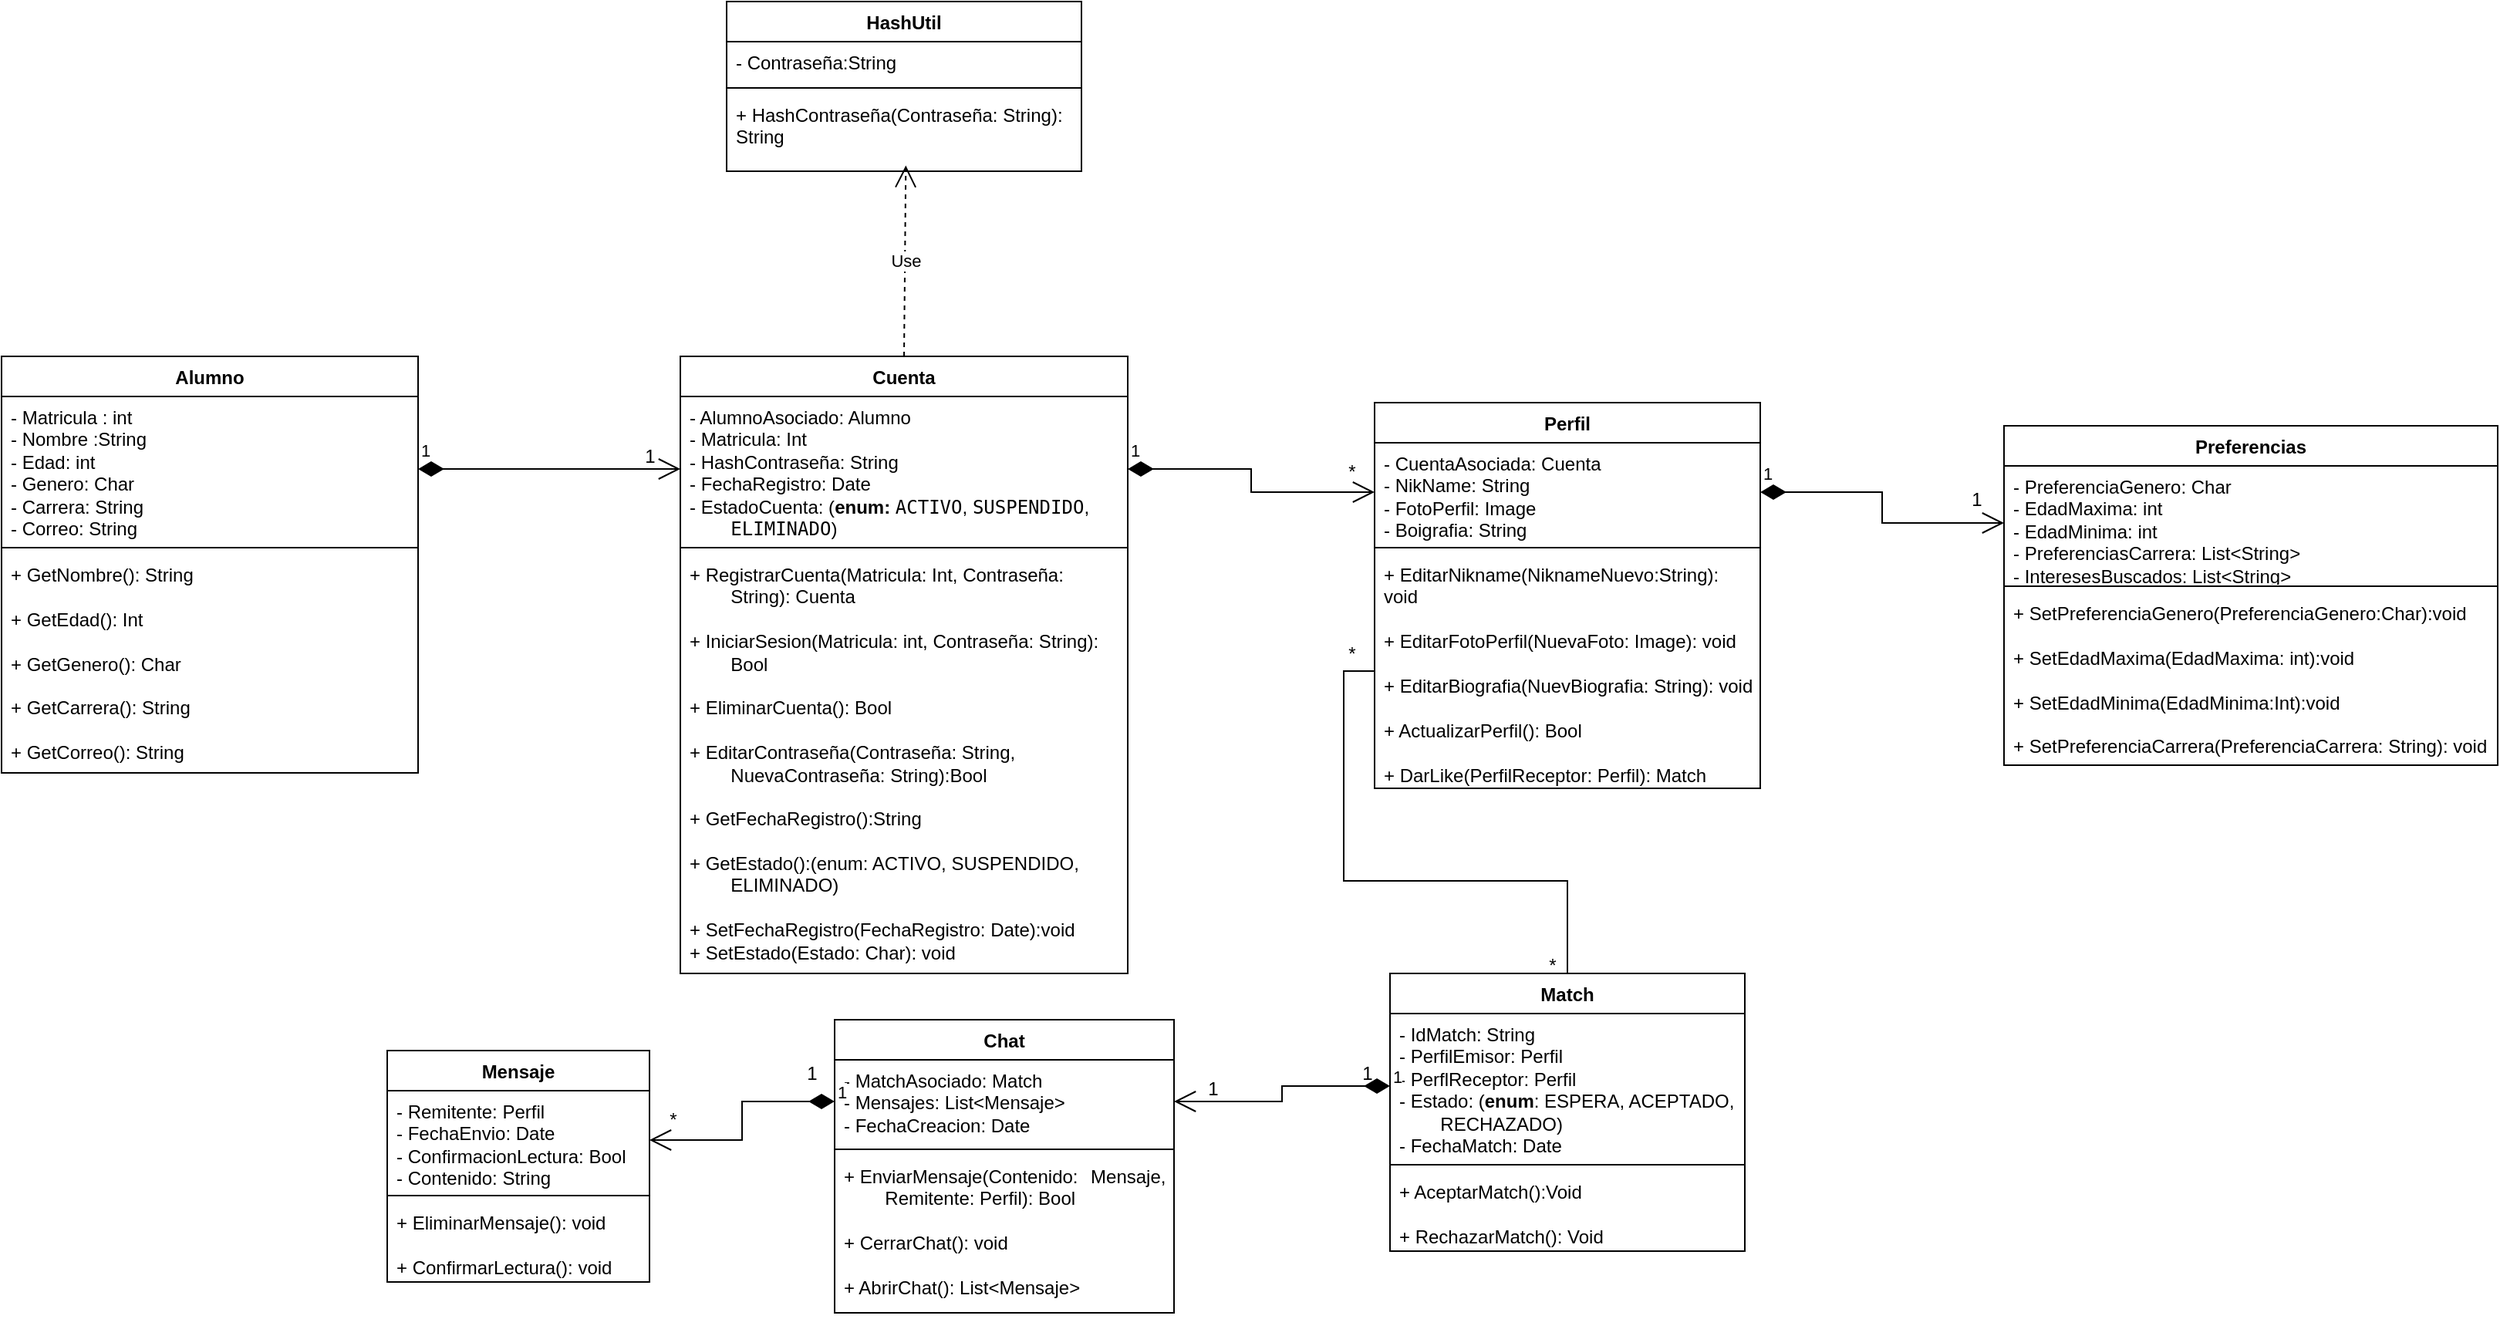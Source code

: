 <mxfile version="28.1.2">
  <diagram name="Página-1" id="-QQwby5ke-ya0EEzA_-J">
    <mxGraphModel dx="1744" dy="2227" grid="1" gridSize="10" guides="1" tooltips="1" connect="1" arrows="1" fold="1" page="1" pageScale="1" pageWidth="827" pageHeight="1169" math="0" shadow="0">
      <root>
        <mxCell id="0" />
        <mxCell id="1" parent="0" />
        <mxCell id="jJV-C2dV9Q7t_B13mXzP-5" value="Alumno" style="swimlane;fontStyle=1;align=center;verticalAlign=top;childLayout=stackLayout;horizontal=1;startSize=26;horizontalStack=0;resizeParent=1;resizeParentMax=0;resizeLast=0;collapsible=1;marginBottom=0;whiteSpace=wrap;html=1;" parent="1" vertex="1">
          <mxGeometry x="450" y="70" width="270" height="270" as="geometry" />
        </mxCell>
        <mxCell id="jJV-C2dV9Q7t_B13mXzP-6" value="- Matricula : int&lt;div&gt;- Nombre :String&lt;/div&gt;&lt;div&gt;- Edad: int&lt;/div&gt;&lt;div&gt;- Genero: Char&lt;/div&gt;&lt;div&gt;- Carrera: String&lt;/div&gt;&lt;div&gt;- Correo: String&lt;/div&gt;&lt;div&gt;&lt;br&gt;&lt;/div&gt;&lt;div&gt;&lt;br&gt;&lt;/div&gt;&lt;div&gt;&lt;br&gt;&lt;/div&gt;" style="text;strokeColor=none;fillColor=none;align=left;verticalAlign=top;spacingLeft=4;spacingRight=4;overflow=hidden;rotatable=0;points=[[0,0.5],[1,0.5]];portConstraint=eastwest;whiteSpace=wrap;html=1;" parent="jJV-C2dV9Q7t_B13mXzP-5" vertex="1">
          <mxGeometry y="26" width="270" height="94" as="geometry" />
        </mxCell>
        <mxCell id="jJV-C2dV9Q7t_B13mXzP-7" value="" style="line;strokeWidth=1;fillColor=none;align=left;verticalAlign=middle;spacingTop=-1;spacingLeft=3;spacingRight=3;rotatable=0;labelPosition=right;points=[];portConstraint=eastwest;strokeColor=inherit;" parent="jJV-C2dV9Q7t_B13mXzP-5" vertex="1">
          <mxGeometry y="120" width="270" height="8" as="geometry" />
        </mxCell>
        <mxCell id="jJV-C2dV9Q7t_B13mXzP-8" value="&lt;div&gt;+ GetNombre(): String&lt;/div&gt;&lt;div&gt;&lt;br&gt;&lt;/div&gt;&lt;div&gt;+ GetEdad(): Int&lt;/div&gt;&lt;div&gt;&lt;br&gt;&lt;/div&gt;&lt;div&gt;+ GetGenero(): Char&lt;/div&gt;&lt;div&gt;&lt;br&gt;&lt;/div&gt;&lt;div&gt;+ GetCarrera(): String&lt;/div&gt;&lt;div&gt;&lt;br&gt;&lt;/div&gt;&lt;div&gt;+ GetCorreo(): String&lt;/div&gt;" style="text;strokeColor=none;fillColor=none;align=left;verticalAlign=top;spacingLeft=4;spacingRight=4;overflow=hidden;rotatable=0;points=[[0,0.5],[1,0.5]];portConstraint=eastwest;whiteSpace=wrap;html=1;" parent="jJV-C2dV9Q7t_B13mXzP-5" vertex="1">
          <mxGeometry y="128" width="270" height="142" as="geometry" />
        </mxCell>
        <mxCell id="jJV-C2dV9Q7t_B13mXzP-13" value="Cuenta" style="swimlane;fontStyle=1;align=center;verticalAlign=top;childLayout=stackLayout;horizontal=1;startSize=26;horizontalStack=0;resizeParent=1;resizeParentMax=0;resizeLast=0;collapsible=1;marginBottom=0;whiteSpace=wrap;html=1;" parent="1" vertex="1">
          <mxGeometry x="890" y="70" width="290" height="400" as="geometry">
            <mxRectangle x="580" y="160" width="80" height="30" as="alternateBounds" />
          </mxGeometry>
        </mxCell>
        <mxCell id="jJV-C2dV9Q7t_B13mXzP-14" value="&lt;div&gt;- AlumnoAsociado: Alumno&lt;/div&gt;- Matricula: Int&lt;div&gt;- HashContraseña: String&lt;/div&gt;&lt;div&gt;- FechaRegistro: Date&lt;/div&gt;&lt;div&gt;- EstadoCuenta: (&lt;strong style=&quot;background-color: transparent; color: light-dark(rgb(0, 0, 0), rgb(255, 255, 255));&quot; data-end=&quot;769&quot; data-start=&quot;761&quot;&gt;enum:&amp;nbsp;&lt;/strong&gt;&lt;code style=&quot;background-color: transparent; color: light-dark(rgb(0, 0, 0), rgb(255, 255, 255));&quot; data-end=&quot;779&quot; data-start=&quot;771&quot;&gt;ACTIVO&lt;/code&gt;&lt;span style=&quot;background-color: transparent; color: light-dark(rgb(0, 0, 0), rgb(255, 255, 255));&quot;&gt;, &lt;/span&gt;&lt;code style=&quot;background-color: transparent; color: light-dark(rgb(0, 0, 0), rgb(255, 255, 255));&quot; data-end=&quot;793&quot; data-start=&quot;781&quot;&gt;SUSPENDIDO&lt;/code&gt;&lt;span style=&quot;background-color: transparent; color: light-dark(rgb(0, 0, 0), rgb(255, 255, 255));&quot;&gt;, &lt;span style=&quot;white-space: pre;&quot;&gt;&#x9;&lt;/span&gt;&lt;/span&gt;&lt;code style=&quot;background-color: transparent; color: light-dark(rgb(0, 0, 0), rgb(255, 255, 255));&quot; data-end=&quot;806&quot; data-start=&quot;795&quot;&gt;ELIMINADO&lt;/code&gt;&lt;span style=&quot;background-color: transparent; color: light-dark(rgb(0, 0, 0), rgb(255, 255, 255));&quot;&gt;)&lt;/span&gt;&lt;/div&gt;" style="text;strokeColor=none;fillColor=none;align=left;verticalAlign=top;spacingLeft=4;spacingRight=4;overflow=hidden;rotatable=0;points=[[0,0.5],[1,0.5]];portConstraint=eastwest;whiteSpace=wrap;html=1;" parent="jJV-C2dV9Q7t_B13mXzP-13" vertex="1">
          <mxGeometry y="26" width="290" height="94" as="geometry" />
        </mxCell>
        <mxCell id="jJV-C2dV9Q7t_B13mXzP-15" value="" style="line;strokeWidth=1;fillColor=none;align=left;verticalAlign=middle;spacingTop=-1;spacingLeft=3;spacingRight=3;rotatable=0;labelPosition=right;points=[];portConstraint=eastwest;strokeColor=inherit;" parent="jJV-C2dV9Q7t_B13mXzP-13" vertex="1">
          <mxGeometry y="120" width="290" height="8" as="geometry" />
        </mxCell>
        <mxCell id="jJV-C2dV9Q7t_B13mXzP-16" value="+ RegistrarCuenta(Matricula: Int, Contraseña: &lt;span style=&quot;white-space: pre;&quot;&gt;&#x9;&lt;/span&gt;String): Cuenta&lt;div&gt;&lt;br&gt;&lt;div&gt;+ IniciarSesion(Matricula: int, Contraseña: String): &lt;span style=&quot;white-space: pre;&quot;&gt;&#x9;&lt;/span&gt;Bool&lt;/div&gt;&lt;div&gt;&lt;br&gt;&lt;/div&gt;&lt;div&gt;+ EliminarCuenta(&lt;span style=&quot;background-color: transparent; color: light-dark(rgb(0, 0, 0), rgb(255, 255, 255));&quot;&gt;): Bool&lt;/span&gt;&lt;/div&gt;&lt;/div&gt;&lt;div&gt;&lt;br&gt;&lt;/div&gt;&lt;div&gt;+ EditarContraseña(Contraseña: String, &lt;span style=&quot;white-space: pre;&quot;&gt;&#x9;&lt;/span&gt;NuevaContraseña: String):Bool&lt;/div&gt;&lt;div&gt;&lt;br&gt;&lt;/div&gt;&lt;div&gt;+ GetFechaRegistro():String&lt;/div&gt;&lt;div&gt;&lt;br&gt;&lt;/div&gt;&lt;div&gt;+ GetEstado():(enum: ACTIVO, SUSPENDIDO, &lt;span style=&quot;white-space: pre;&quot;&gt;&#x9;&lt;/span&gt;ELIMINADO)&lt;/div&gt;&lt;div&gt;&lt;br&gt;&lt;/div&gt;&lt;div&gt;+ SetFechaRegistro(FechaRegistro: Date):void&lt;/div&gt;&lt;div&gt;+ SetEstado(Estado: Char): void&lt;/div&gt;" style="text;strokeColor=none;fillColor=none;align=left;verticalAlign=top;spacingLeft=4;spacingRight=4;overflow=hidden;rotatable=0;points=[[0,0.5],[1,0.5]];portConstraint=eastwest;whiteSpace=wrap;html=1;" parent="jJV-C2dV9Q7t_B13mXzP-13" vertex="1">
          <mxGeometry y="128" width="290" height="272" as="geometry" />
        </mxCell>
        <mxCell id="jJV-C2dV9Q7t_B13mXzP-17" value="Perfil" style="swimlane;fontStyle=1;align=center;verticalAlign=top;childLayout=stackLayout;horizontal=1;startSize=26;horizontalStack=0;resizeParent=1;resizeParentMax=0;resizeLast=0;collapsible=1;marginBottom=0;whiteSpace=wrap;html=1;" parent="1" vertex="1">
          <mxGeometry x="1340" y="100" width="250" height="250" as="geometry" />
        </mxCell>
        <mxCell id="jJV-C2dV9Q7t_B13mXzP-18" value="&lt;div&gt;- CuentaAsociada: Cuenta&lt;/div&gt;- NikName: String&lt;div&gt;- FotoPerfil: Image&lt;/div&gt;&lt;div&gt;- Boigrafia: String&lt;/div&gt;&lt;div&gt;- Preferencias: Preferencia&lt;/div&gt;" style="text;strokeColor=none;fillColor=none;align=left;verticalAlign=top;spacingLeft=4;spacingRight=4;overflow=hidden;rotatable=0;points=[[0,0.5],[1,0.5]];portConstraint=eastwest;whiteSpace=wrap;html=1;" parent="jJV-C2dV9Q7t_B13mXzP-17" vertex="1">
          <mxGeometry y="26" width="250" height="64" as="geometry" />
        </mxCell>
        <mxCell id="jJV-C2dV9Q7t_B13mXzP-19" value="" style="line;strokeWidth=1;fillColor=none;align=left;verticalAlign=middle;spacingTop=-1;spacingLeft=3;spacingRight=3;rotatable=0;labelPosition=right;points=[];portConstraint=eastwest;strokeColor=inherit;" parent="jJV-C2dV9Q7t_B13mXzP-17" vertex="1">
          <mxGeometry y="90" width="250" height="8" as="geometry" />
        </mxCell>
        <mxCell id="jJV-C2dV9Q7t_B13mXzP-20" value="+ EditarNikname(NiknameNuevo:String): void&lt;div&gt;&lt;br&gt;&lt;/div&gt;&lt;div&gt;+ EditarFotoPerfil(NuevaFoto: Image): void&lt;/div&gt;&lt;div&gt;&lt;br&gt;&lt;/div&gt;&lt;div&gt;+ EditarBiografia(NuevBiografia: String): void&lt;/div&gt;&lt;div&gt;&lt;br&gt;&lt;/div&gt;&lt;div&gt;+ ActualizarPerfil(): Bool&lt;/div&gt;&lt;div&gt;&lt;br&gt;&lt;/div&gt;&lt;div&gt;+ DarLike(PerfilReceptor: Perfil): Match&lt;/div&gt;&lt;div&gt;&lt;br&gt;&lt;/div&gt;" style="text;strokeColor=none;fillColor=none;align=left;verticalAlign=top;spacingLeft=4;spacingRight=4;overflow=hidden;rotatable=0;points=[[0,0.5],[1,0.5]];portConstraint=eastwest;whiteSpace=wrap;html=1;" parent="jJV-C2dV9Q7t_B13mXzP-17" vertex="1">
          <mxGeometry y="98" width="250" height="152" as="geometry" />
        </mxCell>
        <mxCell id="jJV-C2dV9Q7t_B13mXzP-21" value="HashUtil" style="swimlane;fontStyle=1;align=center;verticalAlign=top;childLayout=stackLayout;horizontal=1;startSize=26;horizontalStack=0;resizeParent=1;resizeParentMax=0;resizeLast=0;collapsible=1;marginBottom=0;whiteSpace=wrap;html=1;" parent="1" vertex="1">
          <mxGeometry x="920" y="-160" width="230" height="110" as="geometry" />
        </mxCell>
        <mxCell id="jJV-C2dV9Q7t_B13mXzP-22" value="&lt;div&gt;&lt;span style=&quot;background-color: transparent; color: light-dark(rgb(0, 0, 0), rgb(255, 255, 255));&quot;&gt;- Contraseña:String&lt;/span&gt;&lt;/div&gt;" style="text;strokeColor=none;fillColor=none;align=left;verticalAlign=top;spacingLeft=4;spacingRight=4;overflow=hidden;rotatable=0;points=[[0,0.5],[1,0.5]];portConstraint=eastwest;whiteSpace=wrap;html=1;" parent="jJV-C2dV9Q7t_B13mXzP-21" vertex="1">
          <mxGeometry y="26" width="230" height="26" as="geometry" />
        </mxCell>
        <mxCell id="jJV-C2dV9Q7t_B13mXzP-23" value="" style="line;strokeWidth=1;fillColor=none;align=left;verticalAlign=middle;spacingTop=-1;spacingLeft=3;spacingRight=3;rotatable=0;labelPosition=right;points=[];portConstraint=eastwest;strokeColor=inherit;" parent="jJV-C2dV9Q7t_B13mXzP-21" vertex="1">
          <mxGeometry y="52" width="230" height="8" as="geometry" />
        </mxCell>
        <mxCell id="jJV-C2dV9Q7t_B13mXzP-24" value="+ HashContraseña(Contraseña: String): String&lt;div&gt;&lt;br&gt;&lt;/div&gt;" style="text;strokeColor=none;fillColor=none;align=left;verticalAlign=top;spacingLeft=4;spacingRight=4;overflow=hidden;rotatable=0;points=[[0,0.5],[1,0.5]];portConstraint=eastwest;whiteSpace=wrap;html=1;" parent="jJV-C2dV9Q7t_B13mXzP-21" vertex="1">
          <mxGeometry y="60" width="230" height="50" as="geometry" />
        </mxCell>
        <mxCell id="T6HbZ_ULhb3sNTu3_hh0-1" value="Preferencias" style="swimlane;fontStyle=1;align=center;verticalAlign=top;childLayout=stackLayout;horizontal=1;startSize=26;horizontalStack=0;resizeParent=1;resizeParentMax=0;resizeLast=0;collapsible=1;marginBottom=0;whiteSpace=wrap;html=1;" parent="1" vertex="1">
          <mxGeometry x="1748" y="115" width="320" height="220" as="geometry" />
        </mxCell>
        <mxCell id="T6HbZ_ULhb3sNTu3_hh0-2" value="- PreferenciaGenero: Char&lt;div&gt;- EdadMaxima: int&lt;/div&gt;&lt;div&gt;- EdadMinima: int&lt;/div&gt;&lt;div&gt;- PreferenciasCarrera: List&amp;lt;String&amp;gt;&lt;/div&gt;&lt;div&gt;- InteresesBuscados: List&amp;lt;String&amp;gt;&lt;/div&gt;&lt;div&gt;&lt;br&gt;&lt;/div&gt;" style="text;strokeColor=none;fillColor=none;align=left;verticalAlign=top;spacingLeft=4;spacingRight=4;overflow=hidden;rotatable=0;points=[[0,0.5],[1,0.5]];portConstraint=eastwest;whiteSpace=wrap;html=1;" parent="T6HbZ_ULhb3sNTu3_hh0-1" vertex="1">
          <mxGeometry y="26" width="320" height="74" as="geometry" />
        </mxCell>
        <mxCell id="T6HbZ_ULhb3sNTu3_hh0-3" value="" style="line;strokeWidth=1;fillColor=none;align=left;verticalAlign=middle;spacingTop=-1;spacingLeft=3;spacingRight=3;rotatable=0;labelPosition=right;points=[];portConstraint=eastwest;strokeColor=inherit;" parent="T6HbZ_ULhb3sNTu3_hh0-1" vertex="1">
          <mxGeometry y="100" width="320" height="8" as="geometry" />
        </mxCell>
        <mxCell id="T6HbZ_ULhb3sNTu3_hh0-4" value="+ SetPreferenciaGenero(PreferenciaGenero:Char):void&lt;div&gt;&lt;br&gt;&lt;div&gt;+ SetEdadMaxima(EdadMaxima: int):void&lt;/div&gt;&lt;div&gt;&lt;br&gt;&lt;/div&gt;&lt;div&gt;+ SetEdadMinima(EdadMinima:Int):void&lt;/div&gt;&lt;div&gt;&lt;br&gt;&lt;/div&gt;&lt;div&gt;+ SetPreferenciaCarrera(PreferenciaCarrera: String): void&lt;/div&gt;&lt;div&gt;&lt;br&gt;&lt;/div&gt;&lt;/div&gt;" style="text;strokeColor=none;fillColor=none;align=left;verticalAlign=top;spacingLeft=4;spacingRight=4;overflow=hidden;rotatable=0;points=[[0,0.5],[1,0.5]];portConstraint=eastwest;whiteSpace=wrap;html=1;" parent="T6HbZ_ULhb3sNTu3_hh0-1" vertex="1">
          <mxGeometry y="108" width="320" height="112" as="geometry" />
        </mxCell>
        <mxCell id="T6HbZ_ULhb3sNTu3_hh0-5" value="Match" style="swimlane;fontStyle=1;align=center;verticalAlign=top;childLayout=stackLayout;horizontal=1;startSize=26;horizontalStack=0;resizeParent=1;resizeParentMax=0;resizeLast=0;collapsible=1;marginBottom=0;whiteSpace=wrap;html=1;" parent="1" vertex="1">
          <mxGeometry x="1350" y="470" width="230" height="180" as="geometry" />
        </mxCell>
        <mxCell id="T6HbZ_ULhb3sNTu3_hh0-6" value="&lt;div&gt;- IdMatch: String&lt;/div&gt;- PerfilEmisor: Perfil&lt;div&gt;- PerflReceptor: Perfil&lt;/div&gt;&lt;div&gt;- Estado: (&lt;b&gt;enum&lt;/b&gt;: ESPERA, ACEPTADO, &lt;span style=&quot;white-space: pre;&quot;&gt;&#x9;&lt;/span&gt;RECHAZADO)&lt;/div&gt;&lt;div&gt;- FechaMatch: Date&lt;/div&gt;&lt;div&gt;&lt;div&gt;&lt;br&gt;&lt;/div&gt;&lt;/div&gt;" style="text;strokeColor=none;fillColor=none;align=left;verticalAlign=top;spacingLeft=4;spacingRight=4;overflow=hidden;rotatable=0;points=[[0,0.5],[1,0.5]];portConstraint=eastwest;whiteSpace=wrap;html=1;" parent="T6HbZ_ULhb3sNTu3_hh0-5" vertex="1">
          <mxGeometry y="26" width="230" height="94" as="geometry" />
        </mxCell>
        <mxCell id="T6HbZ_ULhb3sNTu3_hh0-7" value="" style="line;strokeWidth=1;fillColor=none;align=left;verticalAlign=middle;spacingTop=-1;spacingLeft=3;spacingRight=3;rotatable=0;labelPosition=right;points=[];portConstraint=eastwest;strokeColor=inherit;" parent="T6HbZ_ULhb3sNTu3_hh0-5" vertex="1">
          <mxGeometry y="120" width="230" height="8" as="geometry" />
        </mxCell>
        <mxCell id="T6HbZ_ULhb3sNTu3_hh0-8" value="+ AceptarMatch():Void&lt;div&gt;&lt;br&gt;&lt;/div&gt;&lt;div&gt;+ RechazarMatch(): Void&lt;/div&gt;" style="text;strokeColor=none;fillColor=none;align=left;verticalAlign=top;spacingLeft=4;spacingRight=4;overflow=hidden;rotatable=0;points=[[0,0.5],[1,0.5]];portConstraint=eastwest;whiteSpace=wrap;html=1;" parent="T6HbZ_ULhb3sNTu3_hh0-5" vertex="1">
          <mxGeometry y="128" width="230" height="52" as="geometry" />
        </mxCell>
        <mxCell id="hc1hr7ei47F1FJEinHe0-1" value="Chat" style="swimlane;fontStyle=1;align=center;verticalAlign=top;childLayout=stackLayout;horizontal=1;startSize=26;horizontalStack=0;resizeParent=1;resizeParentMax=0;resizeLast=0;collapsible=1;marginBottom=0;whiteSpace=wrap;html=1;" parent="1" vertex="1">
          <mxGeometry x="990" y="500" width="220" height="190" as="geometry" />
        </mxCell>
        <mxCell id="hc1hr7ei47F1FJEinHe0-2" value="- MatchAsociado: Match&lt;div&gt;- Mensajes: List&amp;lt;Mensaje&amp;gt;&lt;/div&gt;&lt;div&gt;- FechaCreacion: Date&amp;nbsp;&lt;/div&gt;" style="text;strokeColor=none;fillColor=none;align=left;verticalAlign=top;spacingLeft=4;spacingRight=4;overflow=hidden;rotatable=0;points=[[0,0.5],[1,0.5]];portConstraint=eastwest;whiteSpace=wrap;html=1;" parent="hc1hr7ei47F1FJEinHe0-1" vertex="1">
          <mxGeometry y="26" width="220" height="54" as="geometry" />
        </mxCell>
        <mxCell id="hc1hr7ei47F1FJEinHe0-3" value="" style="line;strokeWidth=1;fillColor=none;align=left;verticalAlign=middle;spacingTop=-1;spacingLeft=3;spacingRight=3;rotatable=0;labelPosition=right;points=[];portConstraint=eastwest;strokeColor=inherit;" parent="hc1hr7ei47F1FJEinHe0-1" vertex="1">
          <mxGeometry y="80" width="220" height="8" as="geometry" />
        </mxCell>
        <mxCell id="hc1hr7ei47F1FJEinHe0-4" value="+ EnviarMensaje(Contenido: &lt;span style=&quot;white-space: pre;&quot;&gt;&#x9;&lt;/span&gt;Mensaje, &lt;span style=&quot;white-space: pre;&quot;&gt;&#x9;&lt;/span&gt;Remitente: Perfil): Bool&lt;div&gt;&lt;br&gt;&lt;/div&gt;&lt;div&gt;+ CerrarChat(): void&lt;/div&gt;&lt;div&gt;&lt;br&gt;&lt;/div&gt;&lt;div&gt;+ AbrirChat(): List&amp;lt;Mensaje&amp;gt;&lt;/div&gt;" style="text;strokeColor=none;fillColor=none;align=left;verticalAlign=top;spacingLeft=4;spacingRight=4;overflow=hidden;rotatable=0;points=[[0,0.5],[1,0.5]];portConstraint=eastwest;whiteSpace=wrap;html=1;" parent="hc1hr7ei47F1FJEinHe0-1" vertex="1">
          <mxGeometry y="88" width="220" height="102" as="geometry" />
        </mxCell>
        <mxCell id="G2m6hKuUC6ITpjiXs0Zb-2" value="Mensaje" style="swimlane;fontStyle=1;align=center;verticalAlign=top;childLayout=stackLayout;horizontal=1;startSize=26;horizontalStack=0;resizeParent=1;resizeParentMax=0;resizeLast=0;collapsible=1;marginBottom=0;whiteSpace=wrap;html=1;" vertex="1" parent="1">
          <mxGeometry x="700" y="520" width="170" height="150" as="geometry" />
        </mxCell>
        <mxCell id="G2m6hKuUC6ITpjiXs0Zb-3" value="- Remitente: Perfil&lt;div&gt;- FechaEnvio: Date&lt;/div&gt;&lt;div&gt;- ConfirmacionLectura: Bool&amp;nbsp;&lt;/div&gt;&lt;div&gt;- Contenido: String&lt;/div&gt;" style="text;strokeColor=none;fillColor=none;align=left;verticalAlign=top;spacingLeft=4;spacingRight=4;overflow=hidden;rotatable=0;points=[[0,0.5],[1,0.5]];portConstraint=eastwest;whiteSpace=wrap;html=1;" vertex="1" parent="G2m6hKuUC6ITpjiXs0Zb-2">
          <mxGeometry y="26" width="170" height="64" as="geometry" />
        </mxCell>
        <mxCell id="G2m6hKuUC6ITpjiXs0Zb-4" value="" style="line;strokeWidth=1;fillColor=none;align=left;verticalAlign=middle;spacingTop=-1;spacingLeft=3;spacingRight=3;rotatable=0;labelPosition=right;points=[];portConstraint=eastwest;strokeColor=inherit;" vertex="1" parent="G2m6hKuUC6ITpjiXs0Zb-2">
          <mxGeometry y="90" width="170" height="8" as="geometry" />
        </mxCell>
        <mxCell id="G2m6hKuUC6ITpjiXs0Zb-5" value="+ EliminarMensaje(): void&lt;div&gt;&lt;br&gt;&lt;/div&gt;&lt;div&gt;+ ConfirmarLectura(): void&lt;/div&gt;" style="text;strokeColor=none;fillColor=none;align=left;verticalAlign=top;spacingLeft=4;spacingRight=4;overflow=hidden;rotatable=0;points=[[0,0.5],[1,0.5]];portConstraint=eastwest;whiteSpace=wrap;html=1;" vertex="1" parent="G2m6hKuUC6ITpjiXs0Zb-2">
          <mxGeometry y="98" width="170" height="52" as="geometry" />
        </mxCell>
        <mxCell id="G2m6hKuUC6ITpjiXs0Zb-7" value="1" style="endArrow=open;html=1;endSize=12;startArrow=diamondThin;startSize=14;startFill=1;edgeStyle=orthogonalEdgeStyle;align=left;verticalAlign=bottom;rounded=0;exitX=1;exitY=0.5;exitDx=0;exitDy=0;entryX=0;entryY=0.5;entryDx=0;entryDy=0;" edge="1" parent="1" source="jJV-C2dV9Q7t_B13mXzP-6" target="jJV-C2dV9Q7t_B13mXzP-14">
          <mxGeometry x="-1" y="3" relative="1" as="geometry">
            <mxPoint x="720" y="460" as="sourcePoint" />
            <mxPoint x="880" y="460" as="targetPoint" />
          </mxGeometry>
        </mxCell>
        <mxCell id="G2m6hKuUC6ITpjiXs0Zb-11" value="1" style="endArrow=open;html=1;endSize=12;startArrow=diamondThin;startSize=14;startFill=1;edgeStyle=orthogonalEdgeStyle;align=left;verticalAlign=bottom;rounded=0;exitX=1;exitY=0.5;exitDx=0;exitDy=0;entryX=0;entryY=0.5;entryDx=0;entryDy=0;" edge="1" parent="1" source="jJV-C2dV9Q7t_B13mXzP-14" target="jJV-C2dV9Q7t_B13mXzP-18">
          <mxGeometry x="-1" y="3" relative="1" as="geometry">
            <mxPoint x="720" y="310" as="sourcePoint" />
            <mxPoint x="880" y="310" as="targetPoint" />
          </mxGeometry>
        </mxCell>
        <mxCell id="G2m6hKuUC6ITpjiXs0Zb-12" value="*" style="text;html=1;align=center;verticalAlign=middle;resizable=0;points=[];autosize=1;strokeColor=none;fillColor=none;" vertex="1" parent="1">
          <mxGeometry x="1310" y="130" width="30" height="30" as="geometry" />
        </mxCell>
        <mxCell id="G2m6hKuUC6ITpjiXs0Zb-13" style="edgeStyle=orthogonalEdgeStyle;rounded=0;orthogonalLoop=1;jettySize=auto;html=1;entryX=0.5;entryY=0;entryDx=0;entryDy=0;endArrow=none;endFill=0;" edge="1" parent="1" source="jJV-C2dV9Q7t_B13mXzP-20" target="T6HbZ_ULhb3sNTu3_hh0-5">
          <mxGeometry relative="1" as="geometry" />
        </mxCell>
        <mxCell id="G2m6hKuUC6ITpjiXs0Zb-14" value="*" style="text;html=1;align=center;verticalAlign=middle;resizable=0;points=[];autosize=1;strokeColor=none;fillColor=none;" vertex="1" parent="1">
          <mxGeometry x="1310" y="248" width="30" height="30" as="geometry" />
        </mxCell>
        <mxCell id="G2m6hKuUC6ITpjiXs0Zb-15" value="*" style="text;html=1;align=center;verticalAlign=middle;resizable=0;points=[];autosize=1;strokeColor=none;fillColor=none;" vertex="1" parent="1">
          <mxGeometry x="1440" y="450" width="30" height="30" as="geometry" />
        </mxCell>
        <mxCell id="G2m6hKuUC6ITpjiXs0Zb-16" value="1" style="endArrow=open;html=1;endSize=12;startArrow=diamondThin;startSize=14;startFill=1;edgeStyle=orthogonalEdgeStyle;align=left;verticalAlign=bottom;rounded=0;exitX=0;exitY=0.5;exitDx=0;exitDy=0;entryX=1;entryY=0.5;entryDx=0;entryDy=0;" edge="1" parent="1" source="T6HbZ_ULhb3sNTu3_hh0-6" target="hc1hr7ei47F1FJEinHe0-2">
          <mxGeometry x="-1" y="3" relative="1" as="geometry">
            <mxPoint x="1030" y="540" as="sourcePoint" />
            <mxPoint x="1190" y="540" as="targetPoint" />
          </mxGeometry>
        </mxCell>
        <mxCell id="G2m6hKuUC6ITpjiXs0Zb-17" value="1" style="text;html=1;align=center;verticalAlign=middle;resizable=0;points=[];autosize=1;strokeColor=none;fillColor=none;" vertex="1" parent="1">
          <mxGeometry x="1320" y="520" width="30" height="30" as="geometry" />
        </mxCell>
        <mxCell id="G2m6hKuUC6ITpjiXs0Zb-18" value="1" style="text;html=1;align=center;verticalAlign=middle;resizable=0;points=[];autosize=1;strokeColor=none;fillColor=none;" vertex="1" parent="1">
          <mxGeometry x="1220" y="530" width="30" height="30" as="geometry" />
        </mxCell>
        <mxCell id="G2m6hKuUC6ITpjiXs0Zb-19" value="1" style="text;html=1;align=center;verticalAlign=middle;resizable=0;points=[];autosize=1;strokeColor=none;fillColor=none;" vertex="1" parent="1">
          <mxGeometry x="855" y="120" width="30" height="30" as="geometry" />
        </mxCell>
        <mxCell id="G2m6hKuUC6ITpjiXs0Zb-20" value="1" style="endArrow=open;html=1;endSize=12;startArrow=diamondThin;startSize=14;startFill=1;edgeStyle=orthogonalEdgeStyle;align=left;verticalAlign=bottom;rounded=0;exitX=0;exitY=0.5;exitDx=0;exitDy=0;entryX=1;entryY=0.5;entryDx=0;entryDy=0;" edge="1" parent="1" source="hc1hr7ei47F1FJEinHe0-2" target="G2m6hKuUC6ITpjiXs0Zb-3">
          <mxGeometry x="-1" y="3" relative="1" as="geometry">
            <mxPoint x="740" y="540" as="sourcePoint" />
            <mxPoint x="900" y="540" as="targetPoint" />
          </mxGeometry>
        </mxCell>
        <mxCell id="G2m6hKuUC6ITpjiXs0Zb-21" value="1" style="text;html=1;align=center;verticalAlign=middle;resizable=0;points=[];autosize=1;strokeColor=none;fillColor=none;" vertex="1" parent="1">
          <mxGeometry x="960" y="520" width="30" height="30" as="geometry" />
        </mxCell>
        <mxCell id="G2m6hKuUC6ITpjiXs0Zb-22" value="*" style="text;html=1;align=center;verticalAlign=middle;resizable=0;points=[];autosize=1;strokeColor=none;fillColor=none;" vertex="1" parent="1">
          <mxGeometry x="870" y="550" width="30" height="30" as="geometry" />
        </mxCell>
        <mxCell id="G2m6hKuUC6ITpjiXs0Zb-23" value="Use" style="endArrow=open;endSize=12;dashed=1;html=1;rounded=0;entryX=0.505;entryY=0.925;entryDx=0;entryDy=0;entryPerimeter=0;exitX=0.5;exitY=0;exitDx=0;exitDy=0;" edge="1" parent="1" source="jJV-C2dV9Q7t_B13mXzP-13" target="jJV-C2dV9Q7t_B13mXzP-24">
          <mxGeometry width="160" relative="1" as="geometry">
            <mxPoint x="990" y="40" as="sourcePoint" />
            <mxPoint x="1150" y="40" as="targetPoint" />
          </mxGeometry>
        </mxCell>
        <mxCell id="G2m6hKuUC6ITpjiXs0Zb-24" value="1" style="endArrow=open;html=1;endSize=12;startArrow=diamondThin;startSize=14;startFill=1;edgeStyle=orthogonalEdgeStyle;align=left;verticalAlign=bottom;rounded=0;exitX=1;exitY=0.5;exitDx=0;exitDy=0;entryX=0;entryY=0.5;entryDx=0;entryDy=0;" edge="1" parent="1" source="jJV-C2dV9Q7t_B13mXzP-18" target="T6HbZ_ULhb3sNTu3_hh0-2">
          <mxGeometry x="-1" y="3" relative="1" as="geometry">
            <mxPoint x="1770" y="260" as="sourcePoint" />
            <mxPoint x="1930" y="260" as="targetPoint" />
          </mxGeometry>
        </mxCell>
        <mxCell id="G2m6hKuUC6ITpjiXs0Zb-25" value="1" style="text;html=1;align=center;verticalAlign=middle;resizable=0;points=[];autosize=1;strokeColor=none;fillColor=none;" vertex="1" parent="1">
          <mxGeometry x="1715" y="148" width="30" height="30" as="geometry" />
        </mxCell>
      </root>
    </mxGraphModel>
  </diagram>
</mxfile>
